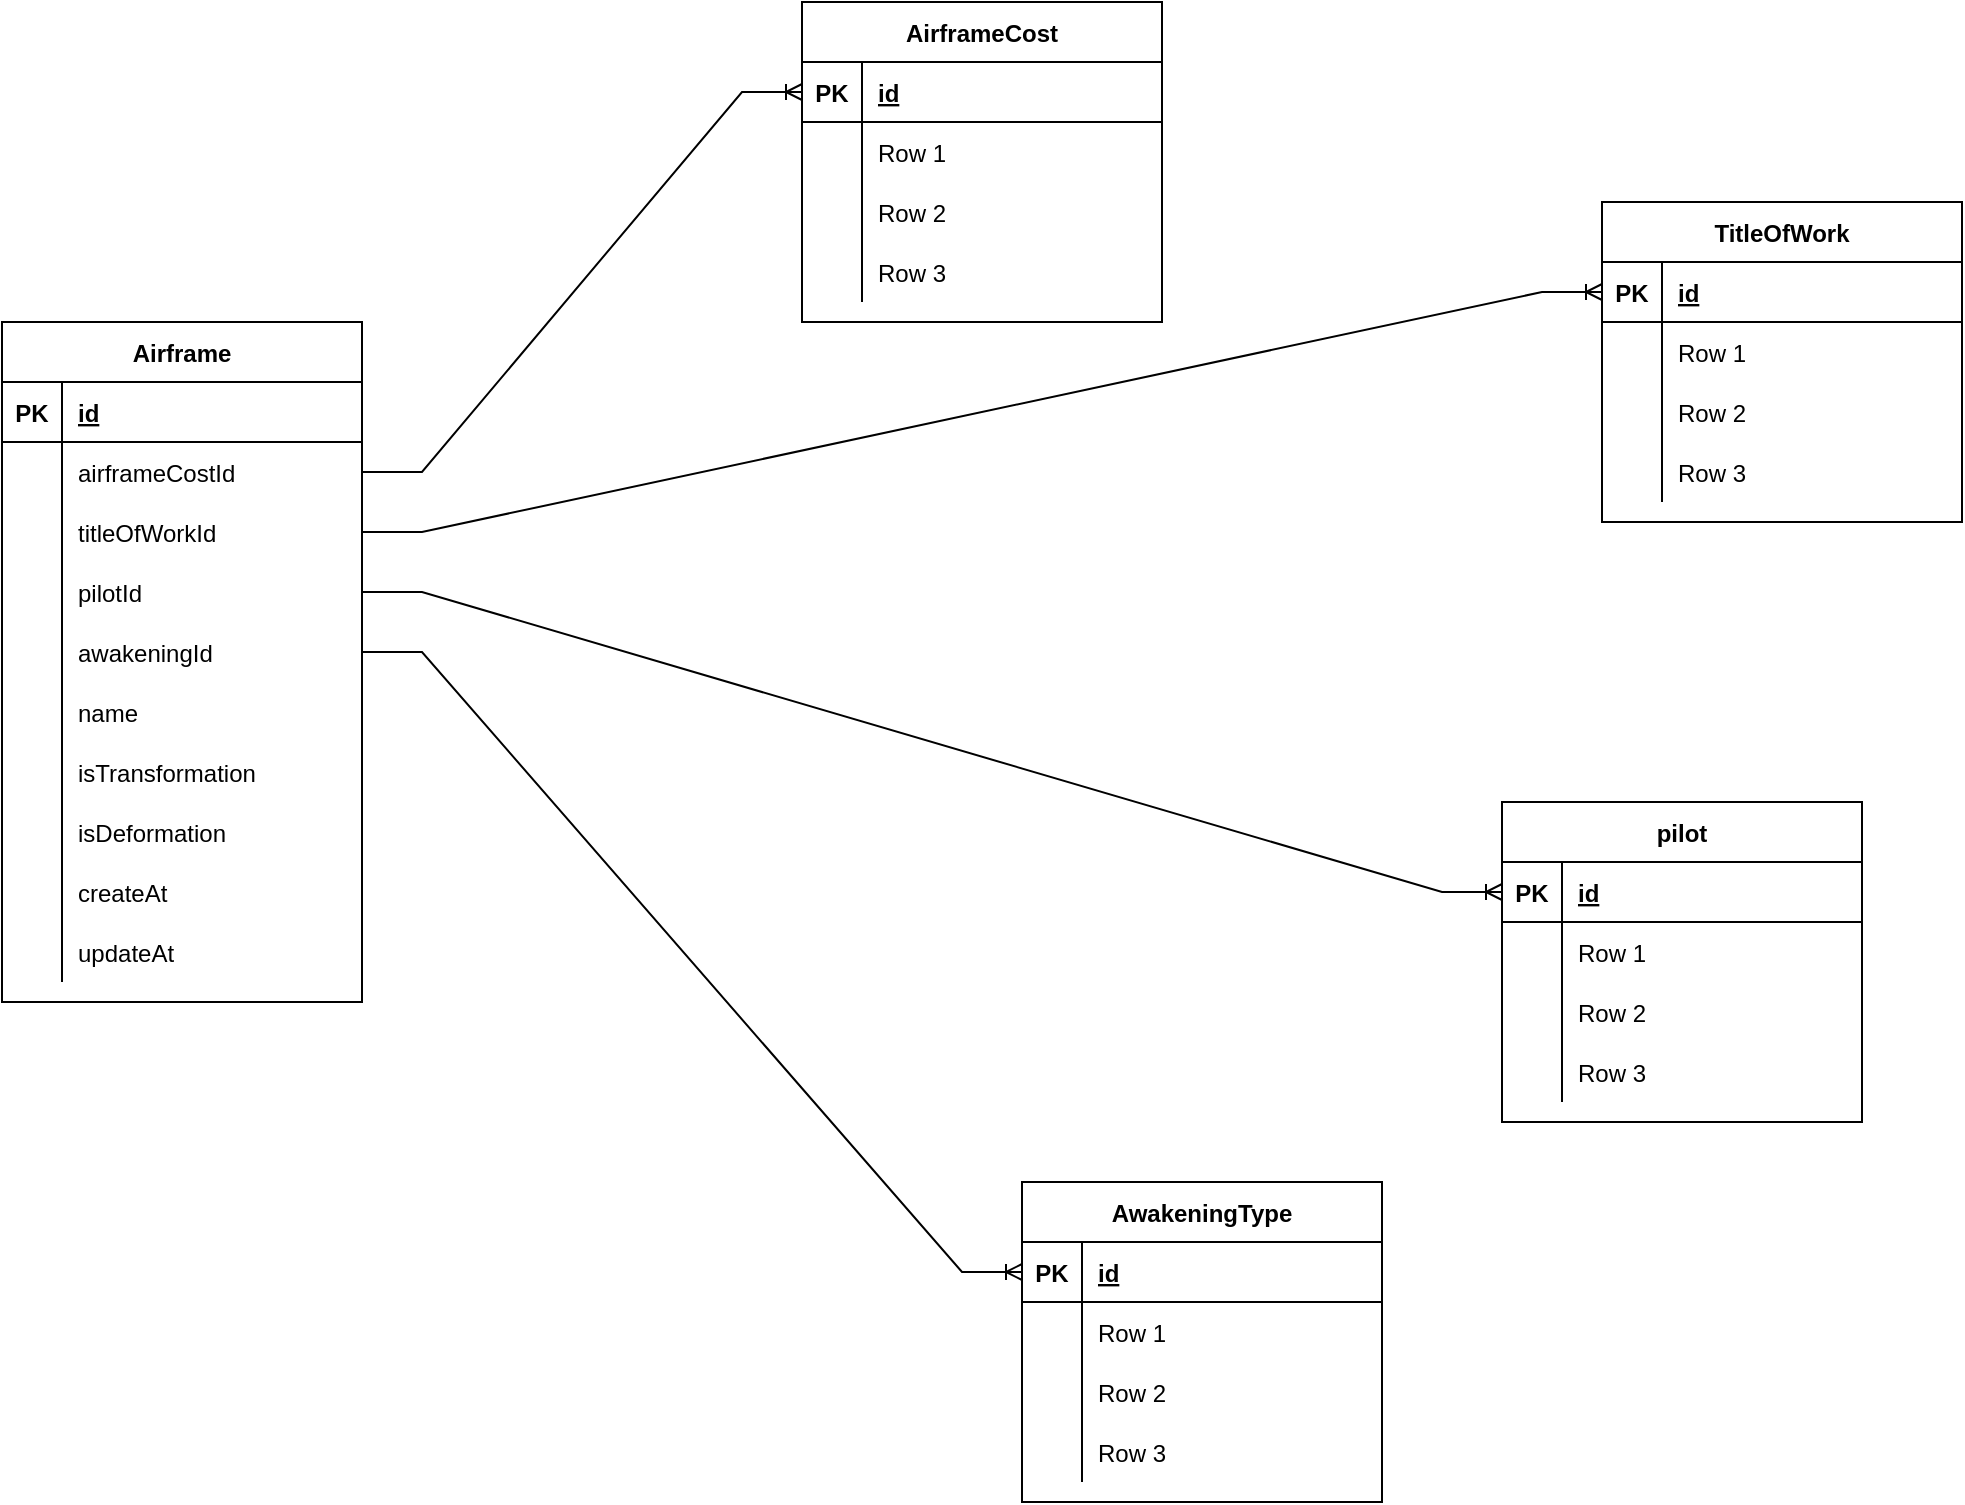 <mxfile version="20.0.4" type="device"><diagram id="flHPBZfzrW8JYvX6lBIH" name="XBER図"><mxGraphModel dx="4540" dy="786" grid="1" gridSize="10" guides="1" tooltips="1" connect="1" arrows="1" fold="1" page="1" pageScale="1" pageWidth="3300" pageHeight="4681" math="0" shadow="0"><root><mxCell id="0"/><mxCell id="1" parent="0"/><mxCell id="VrL21z10VVbcXUWm5YOM-14" value="Airframe" style="shape=table;startSize=30;container=1;collapsible=1;childLayout=tableLayout;fixedRows=1;rowLines=0;fontStyle=1;align=center;resizeLast=1;" parent="1" vertex="1"><mxGeometry x="-10" y="220" width="180" height="340" as="geometry"/></mxCell><mxCell id="VrL21z10VVbcXUWm5YOM-15" value="" style="shape=tableRow;horizontal=0;startSize=0;swimlaneHead=0;swimlaneBody=0;fillColor=none;collapsible=0;dropTarget=0;points=[[0,0.5],[1,0.5]];portConstraint=eastwest;top=0;left=0;right=0;bottom=1;" parent="VrL21z10VVbcXUWm5YOM-14" vertex="1"><mxGeometry y="30" width="180" height="30" as="geometry"/></mxCell><mxCell id="VrL21z10VVbcXUWm5YOM-16" value="PK" style="shape=partialRectangle;connectable=0;fillColor=none;top=0;left=0;bottom=0;right=0;fontStyle=1;overflow=hidden;" parent="VrL21z10VVbcXUWm5YOM-15" vertex="1"><mxGeometry width="30" height="30" as="geometry"><mxRectangle width="30" height="30" as="alternateBounds"/></mxGeometry></mxCell><mxCell id="VrL21z10VVbcXUWm5YOM-17" value="id" style="shape=partialRectangle;connectable=0;fillColor=none;top=0;left=0;bottom=0;right=0;align=left;spacingLeft=6;fontStyle=5;overflow=hidden;" parent="VrL21z10VVbcXUWm5YOM-15" vertex="1"><mxGeometry x="30" width="150" height="30" as="geometry"><mxRectangle width="150" height="30" as="alternateBounds"/></mxGeometry></mxCell><mxCell id="VrL21z10VVbcXUWm5YOM-18" value="" style="shape=tableRow;horizontal=0;startSize=0;swimlaneHead=0;swimlaneBody=0;fillColor=none;collapsible=0;dropTarget=0;points=[[0,0.5],[1,0.5]];portConstraint=eastwest;top=0;left=0;right=0;bottom=0;" parent="VrL21z10VVbcXUWm5YOM-14" vertex="1"><mxGeometry y="60" width="180" height="30" as="geometry"/></mxCell><mxCell id="VrL21z10VVbcXUWm5YOM-19" value="" style="shape=partialRectangle;connectable=0;fillColor=none;top=0;left=0;bottom=0;right=0;editable=1;overflow=hidden;" parent="VrL21z10VVbcXUWm5YOM-18" vertex="1"><mxGeometry width="30" height="30" as="geometry"><mxRectangle width="30" height="30" as="alternateBounds"/></mxGeometry></mxCell><mxCell id="VrL21z10VVbcXUWm5YOM-20" value="airframeCostId" style="shape=partialRectangle;connectable=0;fillColor=none;top=0;left=0;bottom=0;right=0;align=left;spacingLeft=6;overflow=hidden;" parent="VrL21z10VVbcXUWm5YOM-18" vertex="1"><mxGeometry x="30" width="150" height="30" as="geometry"><mxRectangle width="150" height="30" as="alternateBounds"/></mxGeometry></mxCell><mxCell id="VrL21z10VVbcXUWm5YOM-21" value="" style="shape=tableRow;horizontal=0;startSize=0;swimlaneHead=0;swimlaneBody=0;fillColor=none;collapsible=0;dropTarget=0;points=[[0,0.5],[1,0.5]];portConstraint=eastwest;top=0;left=0;right=0;bottom=0;" parent="VrL21z10VVbcXUWm5YOM-14" vertex="1"><mxGeometry y="90" width="180" height="30" as="geometry"/></mxCell><mxCell id="VrL21z10VVbcXUWm5YOM-22" value="" style="shape=partialRectangle;connectable=0;fillColor=none;top=0;left=0;bottom=0;right=0;editable=1;overflow=hidden;" parent="VrL21z10VVbcXUWm5YOM-21" vertex="1"><mxGeometry width="30" height="30" as="geometry"><mxRectangle width="30" height="30" as="alternateBounds"/></mxGeometry></mxCell><mxCell id="VrL21z10VVbcXUWm5YOM-23" value="titleOfWorkId" style="shape=partialRectangle;connectable=0;fillColor=none;top=0;left=0;bottom=0;right=0;align=left;spacingLeft=6;overflow=hidden;" parent="VrL21z10VVbcXUWm5YOM-21" vertex="1"><mxGeometry x="30" width="150" height="30" as="geometry"><mxRectangle width="150" height="30" as="alternateBounds"/></mxGeometry></mxCell><mxCell id="VrL21z10VVbcXUWm5YOM-24" value="" style="shape=tableRow;horizontal=0;startSize=0;swimlaneHead=0;swimlaneBody=0;fillColor=none;collapsible=0;dropTarget=0;points=[[0,0.5],[1,0.5]];portConstraint=eastwest;top=0;left=0;right=0;bottom=0;" parent="VrL21z10VVbcXUWm5YOM-14" vertex="1"><mxGeometry y="120" width="180" height="30" as="geometry"/></mxCell><mxCell id="VrL21z10VVbcXUWm5YOM-25" value="" style="shape=partialRectangle;connectable=0;fillColor=none;top=0;left=0;bottom=0;right=0;editable=1;overflow=hidden;" parent="VrL21z10VVbcXUWm5YOM-24" vertex="1"><mxGeometry width="30" height="30" as="geometry"><mxRectangle width="30" height="30" as="alternateBounds"/></mxGeometry></mxCell><mxCell id="VrL21z10VVbcXUWm5YOM-26" value="pilotId" style="shape=partialRectangle;connectable=0;fillColor=none;top=0;left=0;bottom=0;right=0;align=left;spacingLeft=6;overflow=hidden;" parent="VrL21z10VVbcXUWm5YOM-24" vertex="1"><mxGeometry x="30" width="150" height="30" as="geometry"><mxRectangle width="150" height="30" as="alternateBounds"/></mxGeometry></mxCell><mxCell id="VrL21z10VVbcXUWm5YOM-93" style="shape=tableRow;horizontal=0;startSize=0;swimlaneHead=0;swimlaneBody=0;fillColor=none;collapsible=0;dropTarget=0;points=[[0,0.5],[1,0.5]];portConstraint=eastwest;top=0;left=0;right=0;bottom=0;" parent="VrL21z10VVbcXUWm5YOM-14" vertex="1"><mxGeometry y="150" width="180" height="30" as="geometry"/></mxCell><mxCell id="VrL21z10VVbcXUWm5YOM-94" style="shape=partialRectangle;connectable=0;fillColor=none;top=0;left=0;bottom=0;right=0;editable=1;overflow=hidden;" parent="VrL21z10VVbcXUWm5YOM-93" vertex="1"><mxGeometry width="30" height="30" as="geometry"><mxRectangle width="30" height="30" as="alternateBounds"/></mxGeometry></mxCell><mxCell id="VrL21z10VVbcXUWm5YOM-95" value="awakeningId" style="shape=partialRectangle;connectable=0;fillColor=none;top=0;left=0;bottom=0;right=0;align=left;spacingLeft=6;overflow=hidden;verticalAlign=middle;" parent="VrL21z10VVbcXUWm5YOM-93" vertex="1"><mxGeometry x="30" width="150" height="30" as="geometry"><mxRectangle width="150" height="30" as="alternateBounds"/></mxGeometry></mxCell><mxCell id="VrL21z10VVbcXUWm5YOM-97" style="shape=tableRow;horizontal=0;startSize=0;swimlaneHead=0;swimlaneBody=0;fillColor=none;collapsible=0;dropTarget=0;points=[[0,0.5],[1,0.5]];portConstraint=eastwest;top=0;left=0;right=0;bottom=0;" parent="VrL21z10VVbcXUWm5YOM-14" vertex="1"><mxGeometry y="180" width="180" height="30" as="geometry"/></mxCell><mxCell id="VrL21z10VVbcXUWm5YOM-98" style="shape=partialRectangle;connectable=0;fillColor=none;top=0;left=0;bottom=0;right=0;editable=1;overflow=hidden;" parent="VrL21z10VVbcXUWm5YOM-97" vertex="1"><mxGeometry width="30" height="30" as="geometry"><mxRectangle width="30" height="30" as="alternateBounds"/></mxGeometry></mxCell><mxCell id="VrL21z10VVbcXUWm5YOM-99" value="name" style="shape=partialRectangle;connectable=0;fillColor=none;top=0;left=0;bottom=0;right=0;align=left;spacingLeft=6;overflow=hidden;verticalAlign=middle;" parent="VrL21z10VVbcXUWm5YOM-97" vertex="1"><mxGeometry x="30" width="150" height="30" as="geometry"><mxRectangle width="150" height="30" as="alternateBounds"/></mxGeometry></mxCell><mxCell id="VrL21z10VVbcXUWm5YOM-100" style="shape=tableRow;horizontal=0;startSize=0;swimlaneHead=0;swimlaneBody=0;fillColor=none;collapsible=0;dropTarget=0;points=[[0,0.5],[1,0.5]];portConstraint=eastwest;top=0;left=0;right=0;bottom=0;" parent="VrL21z10VVbcXUWm5YOM-14" vertex="1"><mxGeometry y="210" width="180" height="30" as="geometry"/></mxCell><mxCell id="VrL21z10VVbcXUWm5YOM-101" style="shape=partialRectangle;connectable=0;fillColor=none;top=0;left=0;bottom=0;right=0;editable=1;overflow=hidden;" parent="VrL21z10VVbcXUWm5YOM-100" vertex="1"><mxGeometry width="30" height="30" as="geometry"><mxRectangle width="30" height="30" as="alternateBounds"/></mxGeometry></mxCell><mxCell id="VrL21z10VVbcXUWm5YOM-102" value="isTransformation" style="shape=partialRectangle;connectable=0;fillColor=none;top=0;left=0;bottom=0;right=0;align=left;spacingLeft=6;overflow=hidden;verticalAlign=middle;" parent="VrL21z10VVbcXUWm5YOM-100" vertex="1"><mxGeometry x="30" width="150" height="30" as="geometry"><mxRectangle width="150" height="30" as="alternateBounds"/></mxGeometry></mxCell><mxCell id="VrL21z10VVbcXUWm5YOM-103" style="shape=tableRow;horizontal=0;startSize=0;swimlaneHead=0;swimlaneBody=0;fillColor=none;collapsible=0;dropTarget=0;points=[[0,0.5],[1,0.5]];portConstraint=eastwest;top=0;left=0;right=0;bottom=0;" parent="VrL21z10VVbcXUWm5YOM-14" vertex="1"><mxGeometry y="240" width="180" height="30" as="geometry"/></mxCell><mxCell id="VrL21z10VVbcXUWm5YOM-104" style="shape=partialRectangle;connectable=0;fillColor=none;top=0;left=0;bottom=0;right=0;editable=1;overflow=hidden;" parent="VrL21z10VVbcXUWm5YOM-103" vertex="1"><mxGeometry width="30" height="30" as="geometry"><mxRectangle width="30" height="30" as="alternateBounds"/></mxGeometry></mxCell><mxCell id="VrL21z10VVbcXUWm5YOM-105" value="isDeformation" style="shape=partialRectangle;connectable=0;fillColor=none;top=0;left=0;bottom=0;right=0;align=left;spacingLeft=6;overflow=hidden;verticalAlign=middle;" parent="VrL21z10VVbcXUWm5YOM-103" vertex="1"><mxGeometry x="30" width="150" height="30" as="geometry"><mxRectangle width="150" height="30" as="alternateBounds"/></mxGeometry></mxCell><mxCell id="VrL21z10VVbcXUWm5YOM-126" style="shape=tableRow;horizontal=0;startSize=0;swimlaneHead=0;swimlaneBody=0;fillColor=none;collapsible=0;dropTarget=0;points=[[0,0.5],[1,0.5]];portConstraint=eastwest;top=0;left=0;right=0;bottom=0;" parent="VrL21z10VVbcXUWm5YOM-14" vertex="1"><mxGeometry y="270" width="180" height="30" as="geometry"/></mxCell><mxCell id="VrL21z10VVbcXUWm5YOM-127" style="shape=partialRectangle;connectable=0;fillColor=none;top=0;left=0;bottom=0;right=0;editable=1;overflow=hidden;" parent="VrL21z10VVbcXUWm5YOM-126" vertex="1"><mxGeometry width="30" height="30" as="geometry"><mxRectangle width="30" height="30" as="alternateBounds"/></mxGeometry></mxCell><mxCell id="VrL21z10VVbcXUWm5YOM-128" value="createAt" style="shape=partialRectangle;connectable=0;fillColor=none;top=0;left=0;bottom=0;right=0;align=left;spacingLeft=6;overflow=hidden;verticalAlign=middle;" parent="VrL21z10VVbcXUWm5YOM-126" vertex="1"><mxGeometry x="30" width="150" height="30" as="geometry"><mxRectangle width="150" height="30" as="alternateBounds"/></mxGeometry></mxCell><mxCell id="VrL21z10VVbcXUWm5YOM-129" style="shape=tableRow;horizontal=0;startSize=0;swimlaneHead=0;swimlaneBody=0;fillColor=none;collapsible=0;dropTarget=0;points=[[0,0.5],[1,0.5]];portConstraint=eastwest;top=0;left=0;right=0;bottom=0;" parent="VrL21z10VVbcXUWm5YOM-14" vertex="1"><mxGeometry y="300" width="180" height="30" as="geometry"/></mxCell><mxCell id="VrL21z10VVbcXUWm5YOM-130" style="shape=partialRectangle;connectable=0;fillColor=none;top=0;left=0;bottom=0;right=0;editable=1;overflow=hidden;" parent="VrL21z10VVbcXUWm5YOM-129" vertex="1"><mxGeometry width="30" height="30" as="geometry"><mxRectangle width="30" height="30" as="alternateBounds"/></mxGeometry></mxCell><mxCell id="VrL21z10VVbcXUWm5YOM-131" value="updateAt" style="shape=partialRectangle;connectable=0;fillColor=none;top=0;left=0;bottom=0;right=0;align=left;spacingLeft=6;overflow=hidden;verticalAlign=middle;" parent="VrL21z10VVbcXUWm5YOM-129" vertex="1"><mxGeometry x="30" width="150" height="30" as="geometry"><mxRectangle width="150" height="30" as="alternateBounds"/></mxGeometry></mxCell><mxCell id="VrL21z10VVbcXUWm5YOM-40" value="TitleOfWork" style="shape=table;startSize=30;container=1;collapsible=1;childLayout=tableLayout;fixedRows=1;rowLines=0;fontStyle=1;align=center;resizeLast=1;" parent="1" vertex="1"><mxGeometry x="790" y="160" width="180" height="160" as="geometry"/></mxCell><mxCell id="VrL21z10VVbcXUWm5YOM-41" value="" style="shape=tableRow;horizontal=0;startSize=0;swimlaneHead=0;swimlaneBody=0;fillColor=none;collapsible=0;dropTarget=0;points=[[0,0.5],[1,0.5]];portConstraint=eastwest;top=0;left=0;right=0;bottom=1;" parent="VrL21z10VVbcXUWm5YOM-40" vertex="1"><mxGeometry y="30" width="180" height="30" as="geometry"/></mxCell><mxCell id="VrL21z10VVbcXUWm5YOM-42" value="PK" style="shape=partialRectangle;connectable=0;fillColor=none;top=0;left=0;bottom=0;right=0;fontStyle=1;overflow=hidden;" parent="VrL21z10VVbcXUWm5YOM-41" vertex="1"><mxGeometry width="30" height="30" as="geometry"><mxRectangle width="30" height="30" as="alternateBounds"/></mxGeometry></mxCell><mxCell id="VrL21z10VVbcXUWm5YOM-43" value="id" style="shape=partialRectangle;connectable=0;fillColor=none;top=0;left=0;bottom=0;right=0;align=left;spacingLeft=6;fontStyle=5;overflow=hidden;" parent="VrL21z10VVbcXUWm5YOM-41" vertex="1"><mxGeometry x="30" width="150" height="30" as="geometry"><mxRectangle width="150" height="30" as="alternateBounds"/></mxGeometry></mxCell><mxCell id="VrL21z10VVbcXUWm5YOM-44" value="" style="shape=tableRow;horizontal=0;startSize=0;swimlaneHead=0;swimlaneBody=0;fillColor=none;collapsible=0;dropTarget=0;points=[[0,0.5],[1,0.5]];portConstraint=eastwest;top=0;left=0;right=0;bottom=0;" parent="VrL21z10VVbcXUWm5YOM-40" vertex="1"><mxGeometry y="60" width="180" height="30" as="geometry"/></mxCell><mxCell id="VrL21z10VVbcXUWm5YOM-45" value="" style="shape=partialRectangle;connectable=0;fillColor=none;top=0;left=0;bottom=0;right=0;editable=1;overflow=hidden;" parent="VrL21z10VVbcXUWm5YOM-44" vertex="1"><mxGeometry width="30" height="30" as="geometry"><mxRectangle width="30" height="30" as="alternateBounds"/></mxGeometry></mxCell><mxCell id="VrL21z10VVbcXUWm5YOM-46" value="Row 1" style="shape=partialRectangle;connectable=0;fillColor=none;top=0;left=0;bottom=0;right=0;align=left;spacingLeft=6;overflow=hidden;" parent="VrL21z10VVbcXUWm5YOM-44" vertex="1"><mxGeometry x="30" width="150" height="30" as="geometry"><mxRectangle width="150" height="30" as="alternateBounds"/></mxGeometry></mxCell><mxCell id="VrL21z10VVbcXUWm5YOM-47" value="" style="shape=tableRow;horizontal=0;startSize=0;swimlaneHead=0;swimlaneBody=0;fillColor=none;collapsible=0;dropTarget=0;points=[[0,0.5],[1,0.5]];portConstraint=eastwest;top=0;left=0;right=0;bottom=0;" parent="VrL21z10VVbcXUWm5YOM-40" vertex="1"><mxGeometry y="90" width="180" height="30" as="geometry"/></mxCell><mxCell id="VrL21z10VVbcXUWm5YOM-48" value="" style="shape=partialRectangle;connectable=0;fillColor=none;top=0;left=0;bottom=0;right=0;editable=1;overflow=hidden;" parent="VrL21z10VVbcXUWm5YOM-47" vertex="1"><mxGeometry width="30" height="30" as="geometry"><mxRectangle width="30" height="30" as="alternateBounds"/></mxGeometry></mxCell><mxCell id="VrL21z10VVbcXUWm5YOM-49" value="Row 2" style="shape=partialRectangle;connectable=0;fillColor=none;top=0;left=0;bottom=0;right=0;align=left;spacingLeft=6;overflow=hidden;" parent="VrL21z10VVbcXUWm5YOM-47" vertex="1"><mxGeometry x="30" width="150" height="30" as="geometry"><mxRectangle width="150" height="30" as="alternateBounds"/></mxGeometry></mxCell><mxCell id="VrL21z10VVbcXUWm5YOM-50" value="" style="shape=tableRow;horizontal=0;startSize=0;swimlaneHead=0;swimlaneBody=0;fillColor=none;collapsible=0;dropTarget=0;points=[[0,0.5],[1,0.5]];portConstraint=eastwest;top=0;left=0;right=0;bottom=0;" parent="VrL21z10VVbcXUWm5YOM-40" vertex="1"><mxGeometry y="120" width="180" height="30" as="geometry"/></mxCell><mxCell id="VrL21z10VVbcXUWm5YOM-51" value="" style="shape=partialRectangle;connectable=0;fillColor=none;top=0;left=0;bottom=0;right=0;editable=1;overflow=hidden;" parent="VrL21z10VVbcXUWm5YOM-50" vertex="1"><mxGeometry width="30" height="30" as="geometry"><mxRectangle width="30" height="30" as="alternateBounds"/></mxGeometry></mxCell><mxCell id="VrL21z10VVbcXUWm5YOM-52" value="Row 3" style="shape=partialRectangle;connectable=0;fillColor=none;top=0;left=0;bottom=0;right=0;align=left;spacingLeft=6;overflow=hidden;" parent="VrL21z10VVbcXUWm5YOM-50" vertex="1"><mxGeometry x="30" width="150" height="30" as="geometry"><mxRectangle width="150" height="30" as="alternateBounds"/></mxGeometry></mxCell><mxCell id="VrL21z10VVbcXUWm5YOM-53" value="AwakeningType" style="shape=table;startSize=30;container=1;collapsible=1;childLayout=tableLayout;fixedRows=1;rowLines=0;fontStyle=1;align=center;resizeLast=1;" parent="1" vertex="1"><mxGeometry x="500" y="650" width="180" height="160" as="geometry"/></mxCell><mxCell id="VrL21z10VVbcXUWm5YOM-54" value="" style="shape=tableRow;horizontal=0;startSize=0;swimlaneHead=0;swimlaneBody=0;fillColor=none;collapsible=0;dropTarget=0;points=[[0,0.5],[1,0.5]];portConstraint=eastwest;top=0;left=0;right=0;bottom=1;" parent="VrL21z10VVbcXUWm5YOM-53" vertex="1"><mxGeometry y="30" width="180" height="30" as="geometry"/></mxCell><mxCell id="VrL21z10VVbcXUWm5YOM-55" value="PK" style="shape=partialRectangle;connectable=0;fillColor=none;top=0;left=0;bottom=0;right=0;fontStyle=1;overflow=hidden;" parent="VrL21z10VVbcXUWm5YOM-54" vertex="1"><mxGeometry width="30" height="30" as="geometry"><mxRectangle width="30" height="30" as="alternateBounds"/></mxGeometry></mxCell><mxCell id="VrL21z10VVbcXUWm5YOM-56" value="id" style="shape=partialRectangle;connectable=0;fillColor=none;top=0;left=0;bottom=0;right=0;align=left;spacingLeft=6;fontStyle=5;overflow=hidden;" parent="VrL21z10VVbcXUWm5YOM-54" vertex="1"><mxGeometry x="30" width="150" height="30" as="geometry"><mxRectangle width="150" height="30" as="alternateBounds"/></mxGeometry></mxCell><mxCell id="VrL21z10VVbcXUWm5YOM-57" value="" style="shape=tableRow;horizontal=0;startSize=0;swimlaneHead=0;swimlaneBody=0;fillColor=none;collapsible=0;dropTarget=0;points=[[0,0.5],[1,0.5]];portConstraint=eastwest;top=0;left=0;right=0;bottom=0;" parent="VrL21z10VVbcXUWm5YOM-53" vertex="1"><mxGeometry y="60" width="180" height="30" as="geometry"/></mxCell><mxCell id="VrL21z10VVbcXUWm5YOM-58" value="" style="shape=partialRectangle;connectable=0;fillColor=none;top=0;left=0;bottom=0;right=0;editable=1;overflow=hidden;" parent="VrL21z10VVbcXUWm5YOM-57" vertex="1"><mxGeometry width="30" height="30" as="geometry"><mxRectangle width="30" height="30" as="alternateBounds"/></mxGeometry></mxCell><mxCell id="VrL21z10VVbcXUWm5YOM-59" value="Row 1" style="shape=partialRectangle;connectable=0;fillColor=none;top=0;left=0;bottom=0;right=0;align=left;spacingLeft=6;overflow=hidden;" parent="VrL21z10VVbcXUWm5YOM-57" vertex="1"><mxGeometry x="30" width="150" height="30" as="geometry"><mxRectangle width="150" height="30" as="alternateBounds"/></mxGeometry></mxCell><mxCell id="VrL21z10VVbcXUWm5YOM-60" value="" style="shape=tableRow;horizontal=0;startSize=0;swimlaneHead=0;swimlaneBody=0;fillColor=none;collapsible=0;dropTarget=0;points=[[0,0.5],[1,0.5]];portConstraint=eastwest;top=0;left=0;right=0;bottom=0;" parent="VrL21z10VVbcXUWm5YOM-53" vertex="1"><mxGeometry y="90" width="180" height="30" as="geometry"/></mxCell><mxCell id="VrL21z10VVbcXUWm5YOM-61" value="" style="shape=partialRectangle;connectable=0;fillColor=none;top=0;left=0;bottom=0;right=0;editable=1;overflow=hidden;" parent="VrL21z10VVbcXUWm5YOM-60" vertex="1"><mxGeometry width="30" height="30" as="geometry"><mxRectangle width="30" height="30" as="alternateBounds"/></mxGeometry></mxCell><mxCell id="VrL21z10VVbcXUWm5YOM-62" value="Row 2" style="shape=partialRectangle;connectable=0;fillColor=none;top=0;left=0;bottom=0;right=0;align=left;spacingLeft=6;overflow=hidden;" parent="VrL21z10VVbcXUWm5YOM-60" vertex="1"><mxGeometry x="30" width="150" height="30" as="geometry"><mxRectangle width="150" height="30" as="alternateBounds"/></mxGeometry></mxCell><mxCell id="VrL21z10VVbcXUWm5YOM-63" value="" style="shape=tableRow;horizontal=0;startSize=0;swimlaneHead=0;swimlaneBody=0;fillColor=none;collapsible=0;dropTarget=0;points=[[0,0.5],[1,0.5]];portConstraint=eastwest;top=0;left=0;right=0;bottom=0;" parent="VrL21z10VVbcXUWm5YOM-53" vertex="1"><mxGeometry y="120" width="180" height="30" as="geometry"/></mxCell><mxCell id="VrL21z10VVbcXUWm5YOM-64" value="" style="shape=partialRectangle;connectable=0;fillColor=none;top=0;left=0;bottom=0;right=0;editable=1;overflow=hidden;" parent="VrL21z10VVbcXUWm5YOM-63" vertex="1"><mxGeometry width="30" height="30" as="geometry"><mxRectangle width="30" height="30" as="alternateBounds"/></mxGeometry></mxCell><mxCell id="VrL21z10VVbcXUWm5YOM-65" value="Row 3" style="shape=partialRectangle;connectable=0;fillColor=none;top=0;left=0;bottom=0;right=0;align=left;spacingLeft=6;overflow=hidden;" parent="VrL21z10VVbcXUWm5YOM-63" vertex="1"><mxGeometry x="30" width="150" height="30" as="geometry"><mxRectangle width="150" height="30" as="alternateBounds"/></mxGeometry></mxCell><mxCell id="VrL21z10VVbcXUWm5YOM-66" value="pilot" style="shape=table;startSize=30;container=1;collapsible=1;childLayout=tableLayout;fixedRows=1;rowLines=0;fontStyle=1;align=center;resizeLast=1;" parent="1" vertex="1"><mxGeometry x="740" y="460" width="180" height="160" as="geometry"/></mxCell><mxCell id="VrL21z10VVbcXUWm5YOM-67" value="" style="shape=tableRow;horizontal=0;startSize=0;swimlaneHead=0;swimlaneBody=0;fillColor=none;collapsible=0;dropTarget=0;points=[[0,0.5],[1,0.5]];portConstraint=eastwest;top=0;left=0;right=0;bottom=1;" parent="VrL21z10VVbcXUWm5YOM-66" vertex="1"><mxGeometry y="30" width="180" height="30" as="geometry"/></mxCell><mxCell id="VrL21z10VVbcXUWm5YOM-68" value="PK" style="shape=partialRectangle;connectable=0;fillColor=none;top=0;left=0;bottom=0;right=0;fontStyle=1;overflow=hidden;" parent="VrL21z10VVbcXUWm5YOM-67" vertex="1"><mxGeometry width="30" height="30" as="geometry"><mxRectangle width="30" height="30" as="alternateBounds"/></mxGeometry></mxCell><mxCell id="VrL21z10VVbcXUWm5YOM-69" value="id" style="shape=partialRectangle;connectable=0;fillColor=none;top=0;left=0;bottom=0;right=0;align=left;spacingLeft=6;fontStyle=5;overflow=hidden;" parent="VrL21z10VVbcXUWm5YOM-67" vertex="1"><mxGeometry x="30" width="150" height="30" as="geometry"><mxRectangle width="150" height="30" as="alternateBounds"/></mxGeometry></mxCell><mxCell id="VrL21z10VVbcXUWm5YOM-70" value="" style="shape=tableRow;horizontal=0;startSize=0;swimlaneHead=0;swimlaneBody=0;fillColor=none;collapsible=0;dropTarget=0;points=[[0,0.5],[1,0.5]];portConstraint=eastwest;top=0;left=0;right=0;bottom=0;" parent="VrL21z10VVbcXUWm5YOM-66" vertex="1"><mxGeometry y="60" width="180" height="30" as="geometry"/></mxCell><mxCell id="VrL21z10VVbcXUWm5YOM-71" value="" style="shape=partialRectangle;connectable=0;fillColor=none;top=0;left=0;bottom=0;right=0;editable=1;overflow=hidden;" parent="VrL21z10VVbcXUWm5YOM-70" vertex="1"><mxGeometry width="30" height="30" as="geometry"><mxRectangle width="30" height="30" as="alternateBounds"/></mxGeometry></mxCell><mxCell id="VrL21z10VVbcXUWm5YOM-72" value="Row 1" style="shape=partialRectangle;connectable=0;fillColor=none;top=0;left=0;bottom=0;right=0;align=left;spacingLeft=6;overflow=hidden;" parent="VrL21z10VVbcXUWm5YOM-70" vertex="1"><mxGeometry x="30" width="150" height="30" as="geometry"><mxRectangle width="150" height="30" as="alternateBounds"/></mxGeometry></mxCell><mxCell id="VrL21z10VVbcXUWm5YOM-73" value="" style="shape=tableRow;horizontal=0;startSize=0;swimlaneHead=0;swimlaneBody=0;fillColor=none;collapsible=0;dropTarget=0;points=[[0,0.5],[1,0.5]];portConstraint=eastwest;top=0;left=0;right=0;bottom=0;" parent="VrL21z10VVbcXUWm5YOM-66" vertex="1"><mxGeometry y="90" width="180" height="30" as="geometry"/></mxCell><mxCell id="VrL21z10VVbcXUWm5YOM-74" value="" style="shape=partialRectangle;connectable=0;fillColor=none;top=0;left=0;bottom=0;right=0;editable=1;overflow=hidden;" parent="VrL21z10VVbcXUWm5YOM-73" vertex="1"><mxGeometry width="30" height="30" as="geometry"><mxRectangle width="30" height="30" as="alternateBounds"/></mxGeometry></mxCell><mxCell id="VrL21z10VVbcXUWm5YOM-75" value="Row 2" style="shape=partialRectangle;connectable=0;fillColor=none;top=0;left=0;bottom=0;right=0;align=left;spacingLeft=6;overflow=hidden;" parent="VrL21z10VVbcXUWm5YOM-73" vertex="1"><mxGeometry x="30" width="150" height="30" as="geometry"><mxRectangle width="150" height="30" as="alternateBounds"/></mxGeometry></mxCell><mxCell id="VrL21z10VVbcXUWm5YOM-76" value="" style="shape=tableRow;horizontal=0;startSize=0;swimlaneHead=0;swimlaneBody=0;fillColor=none;collapsible=0;dropTarget=0;points=[[0,0.5],[1,0.5]];portConstraint=eastwest;top=0;left=0;right=0;bottom=0;" parent="VrL21z10VVbcXUWm5YOM-66" vertex="1"><mxGeometry y="120" width="180" height="30" as="geometry"/></mxCell><mxCell id="VrL21z10VVbcXUWm5YOM-77" value="" style="shape=partialRectangle;connectable=0;fillColor=none;top=0;left=0;bottom=0;right=0;editable=1;overflow=hidden;" parent="VrL21z10VVbcXUWm5YOM-76" vertex="1"><mxGeometry width="30" height="30" as="geometry"><mxRectangle width="30" height="30" as="alternateBounds"/></mxGeometry></mxCell><mxCell id="VrL21z10VVbcXUWm5YOM-78" value="Row 3" style="shape=partialRectangle;connectable=0;fillColor=none;top=0;left=0;bottom=0;right=0;align=left;spacingLeft=6;overflow=hidden;" parent="VrL21z10VVbcXUWm5YOM-76" vertex="1"><mxGeometry x="30" width="150" height="30" as="geometry"><mxRectangle width="150" height="30" as="alternateBounds"/></mxGeometry></mxCell><mxCell id="VrL21z10VVbcXUWm5YOM-79" value="AirframeCost" style="shape=table;startSize=30;container=1;collapsible=1;childLayout=tableLayout;fixedRows=1;rowLines=0;fontStyle=1;align=center;resizeLast=1;" parent="1" vertex="1"><mxGeometry x="390" y="60" width="180" height="160" as="geometry"/></mxCell><mxCell id="VrL21z10VVbcXUWm5YOM-80" value="" style="shape=tableRow;horizontal=0;startSize=0;swimlaneHead=0;swimlaneBody=0;fillColor=none;collapsible=0;dropTarget=0;points=[[0,0.5],[1,0.5]];portConstraint=eastwest;top=0;left=0;right=0;bottom=1;" parent="VrL21z10VVbcXUWm5YOM-79" vertex="1"><mxGeometry y="30" width="180" height="30" as="geometry"/></mxCell><mxCell id="VrL21z10VVbcXUWm5YOM-81" value="PK" style="shape=partialRectangle;connectable=0;fillColor=none;top=0;left=0;bottom=0;right=0;fontStyle=1;overflow=hidden;" parent="VrL21z10VVbcXUWm5YOM-80" vertex="1"><mxGeometry width="30" height="30" as="geometry"><mxRectangle width="30" height="30" as="alternateBounds"/></mxGeometry></mxCell><mxCell id="VrL21z10VVbcXUWm5YOM-82" value="id" style="shape=partialRectangle;connectable=0;fillColor=none;top=0;left=0;bottom=0;right=0;align=left;spacingLeft=6;fontStyle=5;overflow=hidden;" parent="VrL21z10VVbcXUWm5YOM-80" vertex="1"><mxGeometry x="30" width="150" height="30" as="geometry"><mxRectangle width="150" height="30" as="alternateBounds"/></mxGeometry></mxCell><mxCell id="VrL21z10VVbcXUWm5YOM-83" value="" style="shape=tableRow;horizontal=0;startSize=0;swimlaneHead=0;swimlaneBody=0;fillColor=none;collapsible=0;dropTarget=0;points=[[0,0.5],[1,0.5]];portConstraint=eastwest;top=0;left=0;right=0;bottom=0;" parent="VrL21z10VVbcXUWm5YOM-79" vertex="1"><mxGeometry y="60" width="180" height="30" as="geometry"/></mxCell><mxCell id="VrL21z10VVbcXUWm5YOM-84" value="" style="shape=partialRectangle;connectable=0;fillColor=none;top=0;left=0;bottom=0;right=0;editable=1;overflow=hidden;" parent="VrL21z10VVbcXUWm5YOM-83" vertex="1"><mxGeometry width="30" height="30" as="geometry"><mxRectangle width="30" height="30" as="alternateBounds"/></mxGeometry></mxCell><mxCell id="VrL21z10VVbcXUWm5YOM-85" value="Row 1" style="shape=partialRectangle;connectable=0;fillColor=none;top=0;left=0;bottom=0;right=0;align=left;spacingLeft=6;overflow=hidden;" parent="VrL21z10VVbcXUWm5YOM-83" vertex="1"><mxGeometry x="30" width="150" height="30" as="geometry"><mxRectangle width="150" height="30" as="alternateBounds"/></mxGeometry></mxCell><mxCell id="VrL21z10VVbcXUWm5YOM-86" value="" style="shape=tableRow;horizontal=0;startSize=0;swimlaneHead=0;swimlaneBody=0;fillColor=none;collapsible=0;dropTarget=0;points=[[0,0.5],[1,0.5]];portConstraint=eastwest;top=0;left=0;right=0;bottom=0;" parent="VrL21z10VVbcXUWm5YOM-79" vertex="1"><mxGeometry y="90" width="180" height="30" as="geometry"/></mxCell><mxCell id="VrL21z10VVbcXUWm5YOM-87" value="" style="shape=partialRectangle;connectable=0;fillColor=none;top=0;left=0;bottom=0;right=0;editable=1;overflow=hidden;" parent="VrL21z10VVbcXUWm5YOM-86" vertex="1"><mxGeometry width="30" height="30" as="geometry"><mxRectangle width="30" height="30" as="alternateBounds"/></mxGeometry></mxCell><mxCell id="VrL21z10VVbcXUWm5YOM-88" value="Row 2" style="shape=partialRectangle;connectable=0;fillColor=none;top=0;left=0;bottom=0;right=0;align=left;spacingLeft=6;overflow=hidden;" parent="VrL21z10VVbcXUWm5YOM-86" vertex="1"><mxGeometry x="30" width="150" height="30" as="geometry"><mxRectangle width="150" height="30" as="alternateBounds"/></mxGeometry></mxCell><mxCell id="VrL21z10VVbcXUWm5YOM-89" value="" style="shape=tableRow;horizontal=0;startSize=0;swimlaneHead=0;swimlaneBody=0;fillColor=none;collapsible=0;dropTarget=0;points=[[0,0.5],[1,0.5]];portConstraint=eastwest;top=0;left=0;right=0;bottom=0;" parent="VrL21z10VVbcXUWm5YOM-79" vertex="1"><mxGeometry y="120" width="180" height="30" as="geometry"/></mxCell><mxCell id="VrL21z10VVbcXUWm5YOM-90" value="" style="shape=partialRectangle;connectable=0;fillColor=none;top=0;left=0;bottom=0;right=0;editable=1;overflow=hidden;" parent="VrL21z10VVbcXUWm5YOM-89" vertex="1"><mxGeometry width="30" height="30" as="geometry"><mxRectangle width="30" height="30" as="alternateBounds"/></mxGeometry></mxCell><mxCell id="VrL21z10VVbcXUWm5YOM-91" value="Row 3" style="shape=partialRectangle;connectable=0;fillColor=none;top=0;left=0;bottom=0;right=0;align=left;spacingLeft=6;overflow=hidden;" parent="VrL21z10VVbcXUWm5YOM-89" vertex="1"><mxGeometry x="30" width="150" height="30" as="geometry"><mxRectangle width="150" height="30" as="alternateBounds"/></mxGeometry></mxCell><mxCell id="VrL21z10VVbcXUWm5YOM-106" value="" style="edgeStyle=entityRelationEdgeStyle;fontSize=12;html=1;endArrow=ERoneToMany;rounded=0;fontFamily=Helvetica;fontColor=default;startSize=30;exitX=1;exitY=0.5;exitDx=0;exitDy=0;entryX=0;entryY=0.5;entryDx=0;entryDy=0;" parent="1" source="VrL21z10VVbcXUWm5YOM-18" target="VrL21z10VVbcXUWm5YOM-80" edge="1"><mxGeometry width="100" height="100" relative="1" as="geometry"><mxPoint x="260" y="390" as="sourcePoint"/><mxPoint x="360" y="290" as="targetPoint"/></mxGeometry></mxCell><mxCell id="VrL21z10VVbcXUWm5YOM-107" value="" style="edgeStyle=entityRelationEdgeStyle;fontSize=12;html=1;endArrow=ERoneToMany;rounded=0;fontFamily=Helvetica;fontColor=default;startSize=30;entryX=0;entryY=0.5;entryDx=0;entryDy=0;exitX=1;exitY=0.5;exitDx=0;exitDy=0;" parent="1" source="VrL21z10VVbcXUWm5YOM-21" target="VrL21z10VVbcXUWm5YOM-41" edge="1"><mxGeometry width="100" height="100" relative="1" as="geometry"><mxPoint x="230" y="470" as="sourcePoint"/><mxPoint x="330" y="370" as="targetPoint"/></mxGeometry></mxCell><mxCell id="VrL21z10VVbcXUWm5YOM-108" value="" style="edgeStyle=entityRelationEdgeStyle;fontSize=12;html=1;endArrow=ERoneToMany;rounded=0;fontFamily=Helvetica;fontColor=default;startSize=30;exitX=1;exitY=0.5;exitDx=0;exitDy=0;entryX=0;entryY=0.5;entryDx=0;entryDy=0;" parent="1" source="VrL21z10VVbcXUWm5YOM-24" target="VrL21z10VVbcXUWm5YOM-67" edge="1"><mxGeometry width="100" height="100" relative="1" as="geometry"><mxPoint x="300" y="480" as="sourcePoint"/><mxPoint x="400" y="380" as="targetPoint"/></mxGeometry></mxCell><mxCell id="VrL21z10VVbcXUWm5YOM-109" value="" style="edgeStyle=entityRelationEdgeStyle;fontSize=12;html=1;endArrow=ERoneToMany;rounded=0;fontFamily=Helvetica;fontColor=default;startSize=30;exitX=1;exitY=0.5;exitDx=0;exitDy=0;entryX=0;entryY=0.5;entryDx=0;entryDy=0;" parent="1" source="VrL21z10VVbcXUWm5YOM-93" target="VrL21z10VVbcXUWm5YOM-54" edge="1"><mxGeometry width="100" height="100" relative="1" as="geometry"><mxPoint x="240" y="640" as="sourcePoint"/><mxPoint x="340" y="540" as="targetPoint"/></mxGeometry></mxCell></root></mxGraphModel></diagram></mxfile>